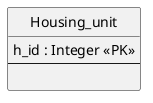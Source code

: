 @startuml

hide circle

skinparam linetype ortho

entity "Housing_unit" as h {
    h_id : Integer <<PK>>
    --
    
}
@enduml
